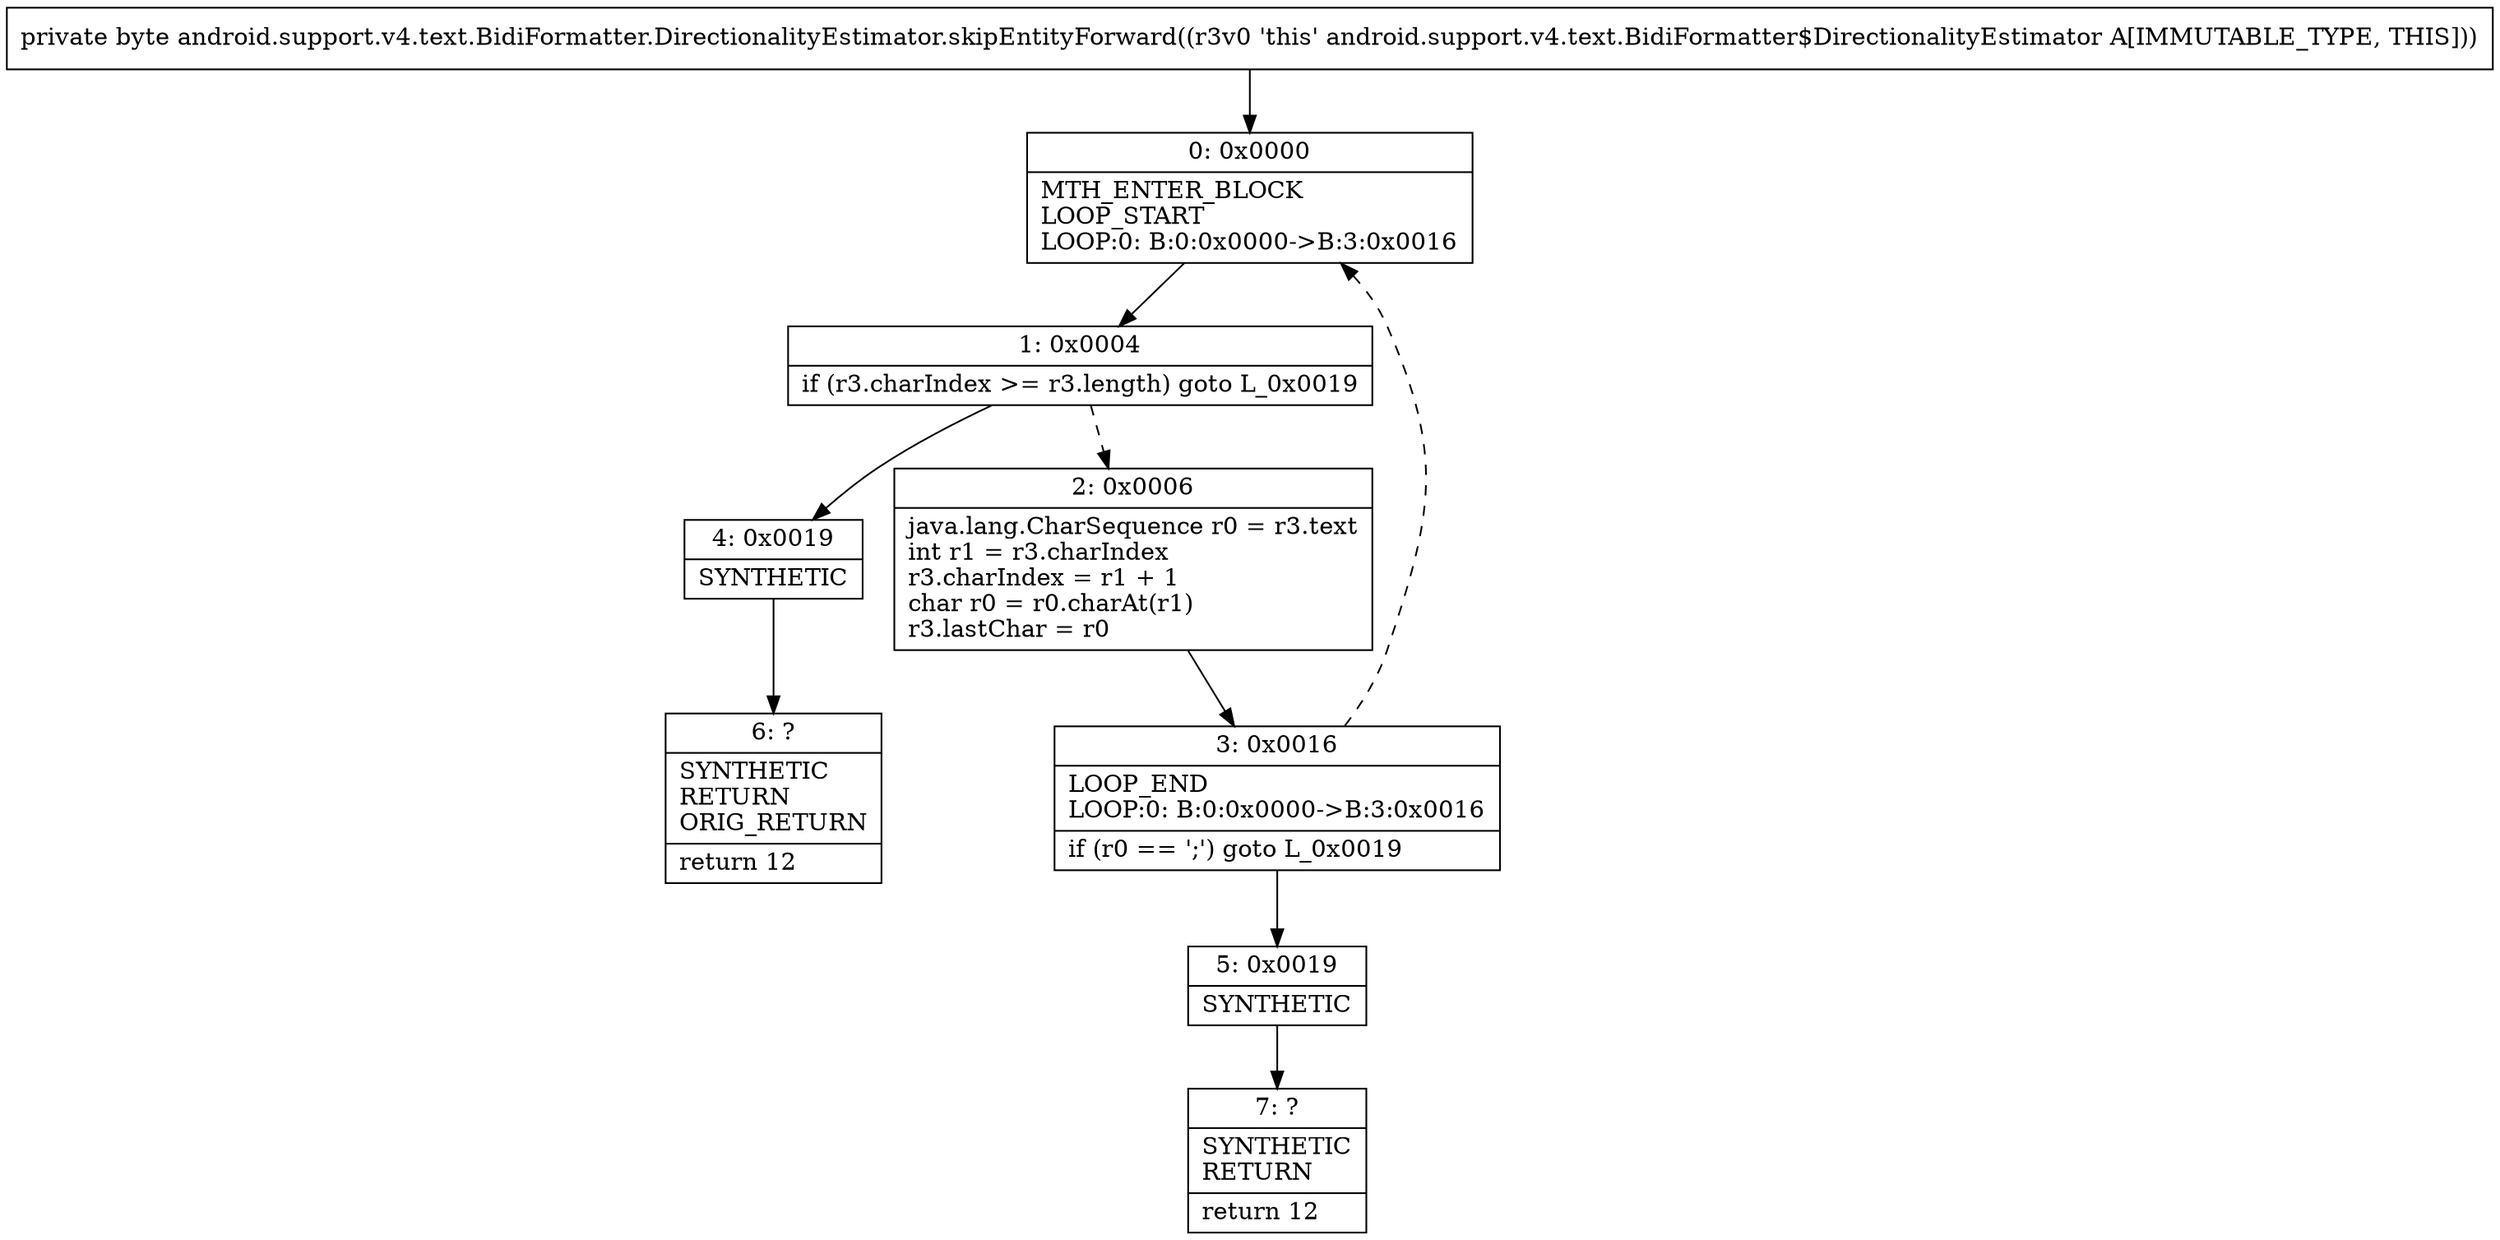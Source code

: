 digraph "CFG forandroid.support.v4.text.BidiFormatter.DirectionalityEstimator.skipEntityForward()B" {
Node_0 [shape=record,label="{0\:\ 0x0000|MTH_ENTER_BLOCK\lLOOP_START\lLOOP:0: B:0:0x0000\-\>B:3:0x0016\l}"];
Node_1 [shape=record,label="{1\:\ 0x0004|if (r3.charIndex \>= r3.length) goto L_0x0019\l}"];
Node_2 [shape=record,label="{2\:\ 0x0006|java.lang.CharSequence r0 = r3.text\lint r1 = r3.charIndex\lr3.charIndex = r1 + 1\lchar r0 = r0.charAt(r1)\lr3.lastChar = r0\l}"];
Node_3 [shape=record,label="{3\:\ 0x0016|LOOP_END\lLOOP:0: B:0:0x0000\-\>B:3:0x0016\l|if (r0 == ';') goto L_0x0019\l}"];
Node_4 [shape=record,label="{4\:\ 0x0019|SYNTHETIC\l}"];
Node_5 [shape=record,label="{5\:\ 0x0019|SYNTHETIC\l}"];
Node_6 [shape=record,label="{6\:\ ?|SYNTHETIC\lRETURN\lORIG_RETURN\l|return 12\l}"];
Node_7 [shape=record,label="{7\:\ ?|SYNTHETIC\lRETURN\l|return 12\l}"];
MethodNode[shape=record,label="{private byte android.support.v4.text.BidiFormatter.DirectionalityEstimator.skipEntityForward((r3v0 'this' android.support.v4.text.BidiFormatter$DirectionalityEstimator A[IMMUTABLE_TYPE, THIS])) }"];
MethodNode -> Node_0;
Node_0 -> Node_1;
Node_1 -> Node_2[style=dashed];
Node_1 -> Node_4;
Node_2 -> Node_3;
Node_3 -> Node_0[style=dashed];
Node_3 -> Node_5;
Node_4 -> Node_6;
Node_5 -> Node_7;
}

